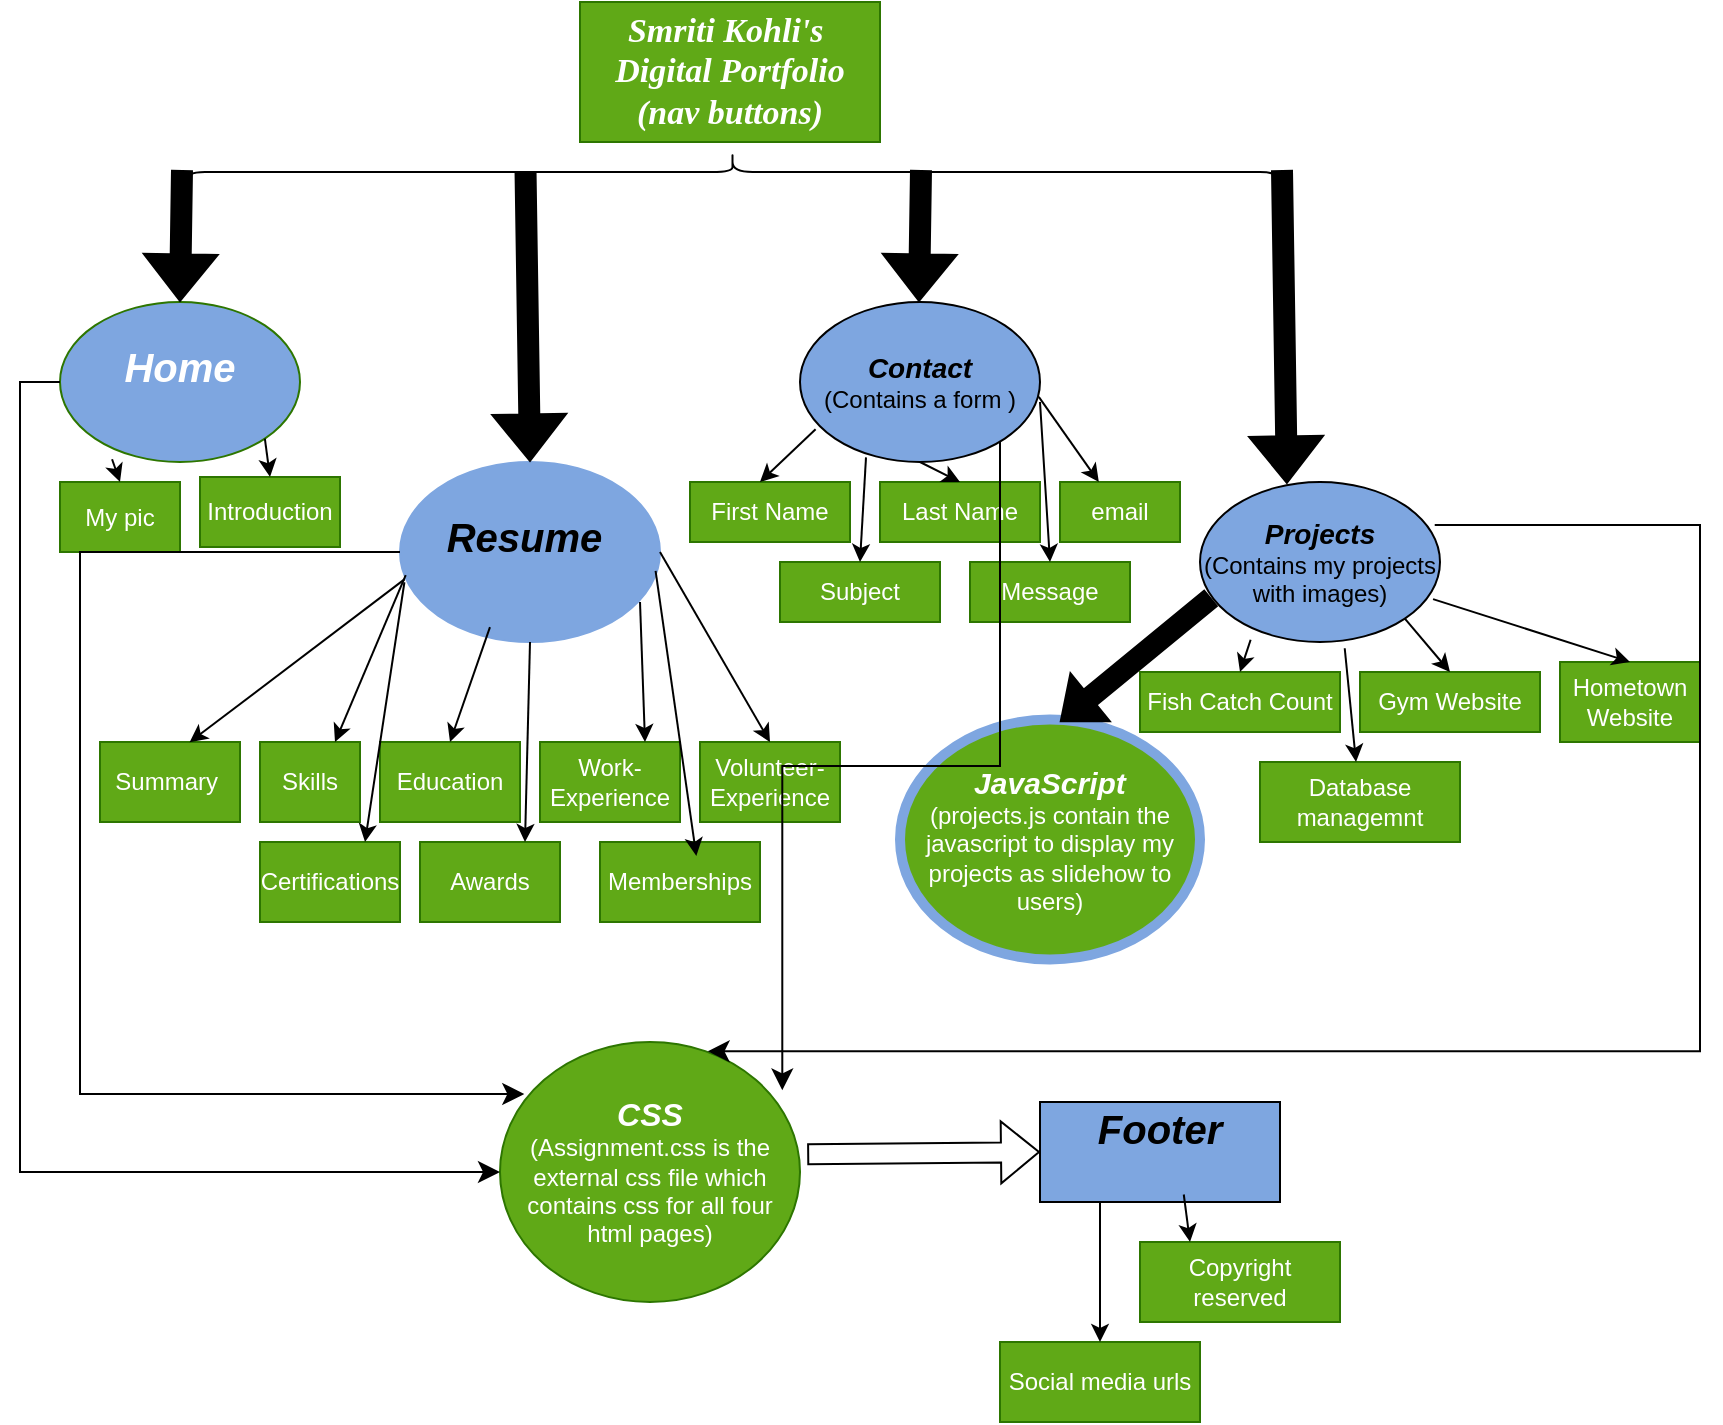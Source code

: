 <mxfile version="24.7.8">
  <diagram name="Page-1" id="RHtkYRniaPK4UWz4UMcr">
    <mxGraphModel dx="1040" dy="712" grid="1" gridSize="10" guides="1" tooltips="1" connect="1" arrows="1" fold="1" page="1" pageScale="1" pageWidth="850" pageHeight="1100" math="0" shadow="0">
      <root>
        <mxCell id="0" />
        <mxCell id="1" parent="0" />
        <mxCell id="9PImS5-fUcPCgKuIllFG-1" value="&lt;b style=&quot;font-size: 17px;&quot;&gt;&lt;i style=&quot;&quot;&gt;&lt;font style=&quot;font-size: 17px;&quot; face=&quot;Times New Roman&quot;&gt;Smriti Kohli&#39;s&amp;nbsp;&lt;/font&gt;&lt;/i&gt;&lt;/b&gt;&lt;div style=&quot;font-size: 17px;&quot;&gt;&lt;b style=&quot;&quot;&gt;&lt;i style=&quot;&quot;&gt;&lt;font style=&quot;font-size: 17px;&quot; face=&quot;nbbwh7O5vWIcj30RTa0P&quot;&gt;Digital Portfolio&lt;/font&gt;&lt;/i&gt;&lt;/b&gt;&lt;/div&gt;&lt;div style=&quot;font-size: 17px;&quot;&gt;&lt;b style=&quot;&quot;&gt;&lt;i style=&quot;&quot;&gt;&lt;font style=&quot;font-size: 17px;&quot; face=&quot;nbbwh7O5vWIcj30RTa0P&quot;&gt;(nav buttons)&lt;/font&gt;&lt;/i&gt;&lt;/b&gt;&lt;/div&gt;" style="rounded=0;whiteSpace=wrap;html=1;fillColor=#60a917;fontColor=#ffffff;strokeColor=#2D7600;" vertex="1" parent="1">
          <mxGeometry x="290" y="10" width="150" height="70" as="geometry" />
        </mxCell>
        <mxCell id="9PImS5-fUcPCgKuIllFG-2" value="&lt;font style=&quot;font-size: 20px;&quot;&gt;&lt;i style=&quot;&quot;&gt;&lt;b style=&quot;&quot;&gt;Footer&lt;/b&gt;&lt;/i&gt;&lt;/font&gt;&lt;div style=&quot;font-size: 20px;&quot;&gt;&lt;br&gt;&lt;/div&gt;" style="rounded=0;whiteSpace=wrap;html=1;fillColor=#7EA6E0;" vertex="1" parent="1">
          <mxGeometry x="520" y="560" width="120" height="50" as="geometry" />
        </mxCell>
        <mxCell id="9PImS5-fUcPCgKuIllFG-3" value="&lt;b&gt;&lt;i&gt;&lt;font style=&quot;font-size: 20px;&quot;&gt;Home&lt;/font&gt;&lt;/i&gt;&lt;/b&gt;&lt;div&gt;&lt;br&gt;&lt;/div&gt;" style="ellipse;whiteSpace=wrap;html=1;fillColor=#7EA6E0;fontColor=#ffffff;strokeColor=#2D7600;" vertex="1" parent="1">
          <mxGeometry x="30" y="160" width="120" height="80" as="geometry" />
        </mxCell>
        <mxCell id="9PImS5-fUcPCgKuIllFG-4" value="&lt;b&gt;&lt;i&gt;&lt;font style=&quot;font-size: 20px;&quot;&gt;Resume&amp;nbsp;&lt;/font&gt;&lt;/i&gt;&lt;/b&gt;&lt;div&gt;&lt;br&gt;&lt;/div&gt;" style="ellipse;whiteSpace=wrap;html=1;strokeColor=#7EA6E0;gradientColor=none;fillColor=#7EA6E0;" vertex="1" parent="1">
          <mxGeometry x="200" y="240" width="130" height="90" as="geometry" />
        </mxCell>
        <mxCell id="9PImS5-fUcPCgKuIllFG-5" value="&lt;font style=&quot;font-size: 14px;&quot;&gt;&lt;b&gt;&lt;i&gt;Contact&lt;/i&gt;&lt;/b&gt;&lt;/font&gt;&lt;div&gt;(Contains a form )&lt;/div&gt;" style="ellipse;whiteSpace=wrap;html=1;fillColor=#7EA6E0;" vertex="1" parent="1">
          <mxGeometry x="400" y="160" width="120" height="80" as="geometry" />
        </mxCell>
        <mxCell id="9PImS5-fUcPCgKuIllFG-6" value="&lt;font style=&quot;font-size: 14px;&quot;&gt;&lt;b&gt;&lt;i&gt;Projects&lt;/i&gt;&lt;/b&gt;&lt;/font&gt;&lt;div&gt;(Contains my projects with images)&lt;/div&gt;" style="ellipse;whiteSpace=wrap;html=1;fillColor=#7EA6E0;" vertex="1" parent="1">
          <mxGeometry x="600" y="250" width="120" height="80" as="geometry" />
        </mxCell>
        <mxCell id="9PImS5-fUcPCgKuIllFG-7" value="&lt;font style=&quot;font-size: 16px;&quot;&gt;&lt;b&gt;&lt;i&gt;CSS&lt;/i&gt;&lt;/b&gt;&lt;/font&gt;&lt;div&gt;(Assignment.css is the external css file which contains css for all four html pages)&lt;/div&gt;" style="ellipse;whiteSpace=wrap;html=1;fillColor=#60a917;fontColor=#ffffff;strokeColor=#2D7600;" vertex="1" parent="1">
          <mxGeometry x="250" y="530" width="150" height="130" as="geometry" />
        </mxCell>
        <mxCell id="9PImS5-fUcPCgKuIllFG-8" value="&lt;font style=&quot;font-size: 15px;&quot;&gt;&lt;b&gt;&lt;i&gt;JavaScript&lt;/i&gt;&lt;/b&gt;&lt;/font&gt;&lt;div&gt;(projects.js contain the javascript to display my projects as slidehow to users)&lt;/div&gt;" style="ellipse;whiteSpace=wrap;html=1;fillColor=#60a917;fontColor=#ffffff;strokeColor=#7EA6E0;strokeWidth=5;" vertex="1" parent="1">
          <mxGeometry x="450" y="368.75" width="150" height="120" as="geometry" />
        </mxCell>
        <mxCell id="9PImS5-fUcPCgKuIllFG-10" value="" style="shape=curlyBracket;whiteSpace=wrap;html=1;rounded=1;labelPosition=left;verticalLabelPosition=middle;align=right;verticalAlign=middle;rotation=90;size=0.5;" vertex="1" parent="1">
          <mxGeometry x="356.25" y="-178.75" width="20" height="547.5" as="geometry" />
        </mxCell>
        <mxCell id="9PImS5-fUcPCgKuIllFG-13" value="" style="shape=flexArrow;endArrow=classic;html=1;rounded=0;endWidth=26;endSize=7.44;entryX=0.5;entryY=0;entryDx=0;entryDy=0;exitX=0.51;exitY=0.689;exitDx=0;exitDy=0;exitPerimeter=0;fillColor=#000000;" edge="1" parent="1" source="9PImS5-fUcPCgKuIllFG-10" target="9PImS5-fUcPCgKuIllFG-4">
          <mxGeometry width="50" height="50" relative="1" as="geometry">
            <mxPoint x="290" y="110" as="sourcePoint" />
            <mxPoint x="350" y="100" as="targetPoint" />
          </mxGeometry>
        </mxCell>
        <mxCell id="9PImS5-fUcPCgKuIllFG-14" value="" style="shape=flexArrow;endArrow=classic;html=1;rounded=0;endWidth=26;endSize=7.44;entryX=0.5;entryY=0;entryDx=0;entryDy=0;exitX=0.467;exitY=0.679;exitDx=0;exitDy=0;exitPerimeter=0;fillColor=#000000;" edge="1" parent="1">
          <mxGeometry width="50" height="50" relative="1" as="geometry">
            <mxPoint x="91" y="94" as="sourcePoint" />
            <mxPoint x="90" y="160" as="targetPoint" />
          </mxGeometry>
        </mxCell>
        <mxCell id="9PImS5-fUcPCgKuIllFG-15" value="" style="shape=flexArrow;endArrow=classic;html=1;rounded=0;endWidth=26;endSize=7.44;entryX=0.5;entryY=0;entryDx=0;entryDy=0;exitX=0.467;exitY=0.679;exitDx=0;exitDy=0;exitPerimeter=0;fillColor=#000000;" edge="1" parent="1">
          <mxGeometry width="50" height="50" relative="1" as="geometry">
            <mxPoint x="460.5" y="94" as="sourcePoint" />
            <mxPoint x="459.5" y="160" as="targetPoint" />
          </mxGeometry>
        </mxCell>
        <mxCell id="9PImS5-fUcPCgKuIllFG-17" value="" style="shape=flexArrow;endArrow=classic;html=1;rounded=0;endWidth=26;endSize=7.44;entryX=0.362;entryY=0.012;entryDx=0;entryDy=0;exitX=0.467;exitY=0.679;exitDx=0;exitDy=0;exitPerimeter=0;fillColor=#000000;entryPerimeter=0;" edge="1" parent="1" target="9PImS5-fUcPCgKuIllFG-6">
          <mxGeometry width="50" height="50" relative="1" as="geometry">
            <mxPoint x="641" y="94" as="sourcePoint" />
            <mxPoint x="640" y="160" as="targetPoint" />
          </mxGeometry>
        </mxCell>
        <mxCell id="9PImS5-fUcPCgKuIllFG-26" style="edgeStyle=orthogonalEdgeStyle;rounded=0;orthogonalLoop=1;jettySize=auto;html=1;exitX=0.5;exitY=1;exitDx=0;exitDy=0;" edge="1" parent="1" source="9PImS5-fUcPCgKuIllFG-2" target="9PImS5-fUcPCgKuIllFG-2">
          <mxGeometry relative="1" as="geometry" />
        </mxCell>
        <mxCell id="9PImS5-fUcPCgKuIllFG-32" value="Introduction" style="rounded=0;whiteSpace=wrap;html=1;fillColor=#60a917;fontColor=#ffffff;strokeColor=#2D7600;" vertex="1" parent="1">
          <mxGeometry x="100" y="247.5" width="70" height="35" as="geometry" />
        </mxCell>
        <mxCell id="9PImS5-fUcPCgKuIllFG-33" value="My pic" style="rounded=0;whiteSpace=wrap;html=1;fillColor=#60a917;fontColor=#ffffff;strokeColor=#2D7600;" vertex="1" parent="1">
          <mxGeometry x="30" y="250" width="60" height="35" as="geometry" />
        </mxCell>
        <mxCell id="9PImS5-fUcPCgKuIllFG-34" value="Summary&amp;nbsp;" style="rounded=0;whiteSpace=wrap;html=1;fillColor=#60a917;fontColor=#ffffff;strokeColor=#2D7600;" vertex="1" parent="1">
          <mxGeometry x="50" y="380" width="70" height="40" as="geometry" />
        </mxCell>
        <mxCell id="9PImS5-fUcPCgKuIllFG-35" value="Skills" style="rounded=0;whiteSpace=wrap;html=1;fillColor=#60a917;fontColor=#ffffff;strokeColor=#2D7600;" vertex="1" parent="1">
          <mxGeometry x="130" y="380" width="50" height="40" as="geometry" />
        </mxCell>
        <mxCell id="9PImS5-fUcPCgKuIllFG-36" value="Work-Experience&lt;span style=&quot;color: rgba(0, 0, 0, 0); font-family: monospace; font-size: 0px; text-align: start; text-wrap: nowrap;&quot;&gt;%3CmxGraphModel%3E%3Croot%3E%3CmxCell%20id%3D%220%22%2F%3E%3CmxCell%20id%3D%221%22%20parent%3D%220%22%2F%3E%3CmxCell%20id%3D%222%22%20value%3D%22Summary%26amp%3Bnbsp%3B%22%20style%3D%22rounded%3D0%3BwhiteSpace%3Dwrap%3Bhtml%3D1%3B%22%20vertex%3D%221%22%20parent%3D%221%22%3E%3CmxGeometry%20x%3D%2250%22%20y%3D%22380%22%20width%3D%2270%22%20height%3D%2240%22%20as%3D%22geometry%22%2F%3E%3C%2FmxCell%3E%3C%2Froot%3E%3C%2FmxGraphModel%3E&lt;/span&gt;" style="rounded=0;whiteSpace=wrap;html=1;fillColor=#60a917;fontColor=#ffffff;strokeColor=#2D7600;" vertex="1" parent="1">
          <mxGeometry x="270" y="380" width="70" height="40" as="geometry" />
        </mxCell>
        <mxCell id="9PImS5-fUcPCgKuIllFG-37" value="Volunteer-Experience" style="rounded=0;whiteSpace=wrap;html=1;fillColor=#60a917;fontColor=#ffffff;strokeColor=#2D7600;" vertex="1" parent="1">
          <mxGeometry x="350" y="380" width="70" height="40" as="geometry" />
        </mxCell>
        <mxCell id="9PImS5-fUcPCgKuIllFG-38" value="Education" style="rounded=0;whiteSpace=wrap;html=1;fillColor=#60a917;fontColor=#ffffff;strokeColor=#2D7600;" vertex="1" parent="1">
          <mxGeometry x="190" y="380" width="70" height="40" as="geometry" />
        </mxCell>
        <mxCell id="9PImS5-fUcPCgKuIllFG-40" value="Awards" style="rounded=0;whiteSpace=wrap;html=1;fillColor=#60a917;fontColor=#ffffff;strokeColor=#2D7600;" vertex="1" parent="1">
          <mxGeometry x="210" y="430" width="70" height="40" as="geometry" />
        </mxCell>
        <mxCell id="9PImS5-fUcPCgKuIllFG-43" value="Certifications" style="rounded=0;whiteSpace=wrap;html=1;fillColor=#60a917;fontColor=#ffffff;strokeColor=#2D7600;" vertex="1" parent="1">
          <mxGeometry x="130" y="430" width="70" height="40" as="geometry" />
        </mxCell>
        <mxCell id="9PImS5-fUcPCgKuIllFG-44" value="Memberships" style="rounded=0;whiteSpace=wrap;html=1;fillColor=#60a917;fontColor=#ffffff;strokeColor=#2D7600;" vertex="1" parent="1">
          <mxGeometry x="300" y="430" width="80" height="40" as="geometry" />
        </mxCell>
        <mxCell id="9PImS5-fUcPCgKuIllFG-45" value="" style="endArrow=classic;html=1;rounded=0;entryX=0.5;entryY=0;entryDx=0;entryDy=0;exitX=1;exitY=0.5;exitDx=0;exitDy=0;" edge="1" parent="1" source="9PImS5-fUcPCgKuIllFG-4" target="9PImS5-fUcPCgKuIllFG-37">
          <mxGeometry width="50" height="50" relative="1" as="geometry">
            <mxPoint x="320" y="310" as="sourcePoint" />
            <mxPoint x="370" y="260" as="targetPoint" />
          </mxGeometry>
        </mxCell>
        <mxCell id="9PImS5-fUcPCgKuIllFG-46" value="" style="endArrow=classic;html=1;rounded=0;entryX=0.75;entryY=0;entryDx=0;entryDy=0;" edge="1" parent="1" target="9PImS5-fUcPCgKuIllFG-36">
          <mxGeometry width="50" height="50" relative="1" as="geometry">
            <mxPoint x="320" y="310" as="sourcePoint" />
            <mxPoint x="370" y="260" as="targetPoint" />
          </mxGeometry>
        </mxCell>
        <mxCell id="9PImS5-fUcPCgKuIllFG-47" value="" style="endArrow=classic;html=1;rounded=0;entryX=0.602;entryY=0.174;entryDx=0;entryDy=0;entryPerimeter=0;exitX=0.983;exitY=0.605;exitDx=0;exitDy=0;exitPerimeter=0;" edge="1" parent="1" source="9PImS5-fUcPCgKuIllFG-4" target="9PImS5-fUcPCgKuIllFG-44">
          <mxGeometry width="50" height="50" relative="1" as="geometry">
            <mxPoint x="320" y="310" as="sourcePoint" />
            <mxPoint x="370" y="260" as="targetPoint" />
          </mxGeometry>
        </mxCell>
        <mxCell id="9PImS5-fUcPCgKuIllFG-48" value="" style="endArrow=classic;html=1;rounded=0;entryX=0.75;entryY=0;entryDx=0;entryDy=0;exitX=0.5;exitY=1;exitDx=0;exitDy=0;" edge="1" parent="1" source="9PImS5-fUcPCgKuIllFG-4" target="9PImS5-fUcPCgKuIllFG-40">
          <mxGeometry width="50" height="50" relative="1" as="geometry">
            <mxPoint x="320" y="310" as="sourcePoint" />
            <mxPoint x="370" y="260" as="targetPoint" />
          </mxGeometry>
        </mxCell>
        <mxCell id="9PImS5-fUcPCgKuIllFG-49" value="" style="endArrow=classic;html=1;rounded=0;entryX=0.5;entryY=0;entryDx=0;entryDy=0;exitX=0.346;exitY=0.917;exitDx=0;exitDy=0;exitPerimeter=0;" edge="1" parent="1" source="9PImS5-fUcPCgKuIllFG-4" target="9PImS5-fUcPCgKuIllFG-38">
          <mxGeometry width="50" height="50" relative="1" as="geometry">
            <mxPoint x="320" y="310" as="sourcePoint" />
            <mxPoint x="370" y="260" as="targetPoint" />
          </mxGeometry>
        </mxCell>
        <mxCell id="9PImS5-fUcPCgKuIllFG-50" value="" style="endArrow=classic;html=1;rounded=0;exitX=0.017;exitY=0.668;exitDx=0;exitDy=0;entryX=0.75;entryY=0;entryDx=0;entryDy=0;exitPerimeter=0;" edge="1" parent="1" source="9PImS5-fUcPCgKuIllFG-4" target="9PImS5-fUcPCgKuIllFG-43">
          <mxGeometry width="50" height="50" relative="1" as="geometry">
            <mxPoint x="320" y="310" as="sourcePoint" />
            <mxPoint x="370" y="260" as="targetPoint" />
          </mxGeometry>
        </mxCell>
        <mxCell id="9PImS5-fUcPCgKuIllFG-51" value="" style="endArrow=classic;html=1;rounded=0;exitX=0.022;exitY=0.629;exitDx=0;exitDy=0;exitPerimeter=0;entryX=0.75;entryY=0;entryDx=0;entryDy=0;" edge="1" parent="1" source="9PImS5-fUcPCgKuIllFG-4" target="9PImS5-fUcPCgKuIllFG-35">
          <mxGeometry width="50" height="50" relative="1" as="geometry">
            <mxPoint x="320" y="310" as="sourcePoint" />
            <mxPoint x="370" y="260" as="targetPoint" />
          </mxGeometry>
        </mxCell>
        <mxCell id="9PImS5-fUcPCgKuIllFG-52" value="" style="endArrow=classic;html=1;rounded=0;exitX=0.017;exitY=0.652;exitDx=0;exitDy=0;exitPerimeter=0;entryX=0.64;entryY=0.003;entryDx=0;entryDy=0;entryPerimeter=0;" edge="1" parent="1" source="9PImS5-fUcPCgKuIllFG-4" target="9PImS5-fUcPCgKuIllFG-34">
          <mxGeometry width="50" height="50" relative="1" as="geometry">
            <mxPoint x="320" y="310" as="sourcePoint" />
            <mxPoint x="370" y="260" as="targetPoint" />
          </mxGeometry>
        </mxCell>
        <mxCell id="9PImS5-fUcPCgKuIllFG-53" value="Last Name" style="rounded=0;whiteSpace=wrap;html=1;fillColor=#60a917;fontColor=#ffffff;strokeColor=#2D7600;" vertex="1" parent="1">
          <mxGeometry x="440" y="250" width="80" height="30" as="geometry" />
        </mxCell>
        <mxCell id="9PImS5-fUcPCgKuIllFG-54" value="First Name" style="rounded=0;whiteSpace=wrap;html=1;fillColor=#60a917;fontColor=#ffffff;strokeColor=#2D7600;" vertex="1" parent="1">
          <mxGeometry x="345" y="250" width="80" height="30" as="geometry" />
        </mxCell>
        <mxCell id="9PImS5-fUcPCgKuIllFG-55" value="email" style="rounded=0;whiteSpace=wrap;html=1;fillColor=#60a917;fontColor=#ffffff;strokeColor=#2D7600;" vertex="1" parent="1">
          <mxGeometry x="530" y="250" width="60" height="30" as="geometry" />
        </mxCell>
        <mxCell id="9PImS5-fUcPCgKuIllFG-56" style="edgeStyle=orthogonalEdgeStyle;rounded=0;orthogonalLoop=1;jettySize=auto;html=1;exitX=0.5;exitY=1;exitDx=0;exitDy=0;" edge="1" parent="1" source="9PImS5-fUcPCgKuIllFG-53" target="9PImS5-fUcPCgKuIllFG-53">
          <mxGeometry relative="1" as="geometry" />
        </mxCell>
        <mxCell id="9PImS5-fUcPCgKuIllFG-57" value="Subject" style="rounded=0;whiteSpace=wrap;html=1;fillColor=#60a917;fontColor=#ffffff;strokeColor=#2D7600;" vertex="1" parent="1">
          <mxGeometry x="390" y="290" width="80" height="30" as="geometry" />
        </mxCell>
        <mxCell id="9PImS5-fUcPCgKuIllFG-58" value="Message" style="rounded=0;whiteSpace=wrap;html=1;fillColor=#60a917;fontColor=#ffffff;strokeColor=#2D7600;" vertex="1" parent="1">
          <mxGeometry x="485" y="290" width="80" height="30" as="geometry" />
        </mxCell>
        <mxCell id="9PImS5-fUcPCgKuIllFG-59" value="" style="endArrow=classic;html=1;rounded=0;exitX=0.065;exitY=0.795;exitDx=0;exitDy=0;exitPerimeter=0;" edge="1" parent="1" source="9PImS5-fUcPCgKuIllFG-5">
          <mxGeometry width="50" height="50" relative="1" as="geometry">
            <mxPoint x="320" y="310" as="sourcePoint" />
            <mxPoint x="380" y="250" as="targetPoint" />
          </mxGeometry>
        </mxCell>
        <mxCell id="9PImS5-fUcPCgKuIllFG-62" value="" style="endArrow=classic;html=1;rounded=0;exitX=0.275;exitY=0.971;exitDx=0;exitDy=0;exitPerimeter=0;entryX=0.5;entryY=0;entryDx=0;entryDy=0;" edge="1" parent="1" source="9PImS5-fUcPCgKuIllFG-5" target="9PImS5-fUcPCgKuIllFG-57">
          <mxGeometry width="50" height="50" relative="1" as="geometry">
            <mxPoint x="320" y="310" as="sourcePoint" />
            <mxPoint x="370" y="260" as="targetPoint" />
          </mxGeometry>
        </mxCell>
        <mxCell id="9PImS5-fUcPCgKuIllFG-63" value="" style="endArrow=classic;html=1;rounded=0;exitX=0.5;exitY=1;exitDx=0;exitDy=0;entryX=0.5;entryY=0;entryDx=0;entryDy=0;" edge="1" parent="1" source="9PImS5-fUcPCgKuIllFG-5" target="9PImS5-fUcPCgKuIllFG-53">
          <mxGeometry width="50" height="50" relative="1" as="geometry">
            <mxPoint x="320" y="310" as="sourcePoint" />
            <mxPoint x="370" y="260" as="targetPoint" />
          </mxGeometry>
        </mxCell>
        <mxCell id="9PImS5-fUcPCgKuIllFG-64" value="" style="endArrow=classic;html=1;rounded=0;entryX=0.5;entryY=0;entryDx=0;entryDy=0;" edge="1" parent="1" target="9PImS5-fUcPCgKuIllFG-58">
          <mxGeometry width="50" height="50" relative="1" as="geometry">
            <mxPoint x="520" y="210" as="sourcePoint" />
            <mxPoint x="370" y="260" as="targetPoint" />
          </mxGeometry>
        </mxCell>
        <mxCell id="9PImS5-fUcPCgKuIllFG-65" value="" style="endArrow=classic;html=1;rounded=0;exitX=0.995;exitY=0.593;exitDx=0;exitDy=0;exitPerimeter=0;" edge="1" parent="1" source="9PImS5-fUcPCgKuIllFG-5" target="9PImS5-fUcPCgKuIllFG-55">
          <mxGeometry width="50" height="50" relative="1" as="geometry">
            <mxPoint x="320" y="310" as="sourcePoint" />
            <mxPoint x="370" y="260" as="targetPoint" />
          </mxGeometry>
        </mxCell>
        <mxCell id="9PImS5-fUcPCgKuIllFG-66" value="" style="shape=flexArrow;endArrow=classic;html=1;rounded=0;exitX=0.047;exitY=0.723;exitDx=0;exitDy=0;exitPerimeter=0;fillColor=#000000;" edge="1" parent="1" source="9PImS5-fUcPCgKuIllFG-6">
          <mxGeometry width="50" height="50" relative="1" as="geometry">
            <mxPoint x="460" y="520" as="sourcePoint" />
            <mxPoint x="530" y="370" as="targetPoint" />
          </mxGeometry>
        </mxCell>
        <mxCell id="9PImS5-fUcPCgKuIllFG-67" value="Gym Website" style="rounded=0;whiteSpace=wrap;html=1;fillColor=#60a917;fontColor=#ffffff;strokeColor=#2D7600;" vertex="1" parent="1">
          <mxGeometry x="680" y="345" width="90" height="30" as="geometry" />
        </mxCell>
        <mxCell id="9PImS5-fUcPCgKuIllFG-68" value="Fish Catch Count" style="rounded=0;whiteSpace=wrap;html=1;fillColor=#60a917;fontColor=#ffffff;strokeColor=#2D7600;" vertex="1" parent="1">
          <mxGeometry x="570" y="345" width="100" height="30" as="geometry" />
        </mxCell>
        <mxCell id="9PImS5-fUcPCgKuIllFG-69" value="Hometown Website" style="rounded=0;whiteSpace=wrap;html=1;fillColor=#60a917;fontColor=#ffffff;strokeColor=#2D7600;" vertex="1" parent="1">
          <mxGeometry x="780" y="340" width="70" height="40" as="geometry" />
        </mxCell>
        <mxCell id="9PImS5-fUcPCgKuIllFG-70" value="Database managemnt" style="rounded=0;whiteSpace=wrap;html=1;fillColor=#60a917;fontColor=#ffffff;strokeColor=#2D7600;" vertex="1" parent="1">
          <mxGeometry x="630" y="390" width="100" height="40" as="geometry" />
        </mxCell>
        <mxCell id="9PImS5-fUcPCgKuIllFG-71" value="" style="endArrow=classic;html=1;rounded=0;exitX=0.211;exitY=0.986;exitDx=0;exitDy=0;exitPerimeter=0;entryX=0.5;entryY=0;entryDx=0;entryDy=0;" edge="1" parent="1" source="9PImS5-fUcPCgKuIllFG-6" target="9PImS5-fUcPCgKuIllFG-68">
          <mxGeometry width="50" height="50" relative="1" as="geometry">
            <mxPoint x="460" y="480" as="sourcePoint" />
            <mxPoint x="510" y="430" as="targetPoint" />
          </mxGeometry>
        </mxCell>
        <mxCell id="9PImS5-fUcPCgKuIllFG-72" value="" style="endArrow=classic;html=1;rounded=0;exitX=0.603;exitY=1.039;exitDx=0;exitDy=0;exitPerimeter=0;" edge="1" parent="1" source="9PImS5-fUcPCgKuIllFG-6" target="9PImS5-fUcPCgKuIllFG-70">
          <mxGeometry width="50" height="50" relative="1" as="geometry">
            <mxPoint x="460" y="480" as="sourcePoint" />
            <mxPoint x="510" y="430" as="targetPoint" />
          </mxGeometry>
        </mxCell>
        <mxCell id="9PImS5-fUcPCgKuIllFG-73" value="" style="endArrow=classic;html=1;rounded=0;exitX=1;exitY=1;exitDx=0;exitDy=0;entryX=0.5;entryY=0;entryDx=0;entryDy=0;" edge="1" parent="1" source="9PImS5-fUcPCgKuIllFG-6" target="9PImS5-fUcPCgKuIllFG-67">
          <mxGeometry width="50" height="50" relative="1" as="geometry">
            <mxPoint x="460" y="480" as="sourcePoint" />
            <mxPoint x="510" y="430" as="targetPoint" />
          </mxGeometry>
        </mxCell>
        <mxCell id="9PImS5-fUcPCgKuIllFG-74" value="" style="endArrow=classic;html=1;rounded=0;exitX=0.971;exitY=0.732;exitDx=0;exitDy=0;exitPerimeter=0;entryX=0.5;entryY=0;entryDx=0;entryDy=0;" edge="1" parent="1" source="9PImS5-fUcPCgKuIllFG-6" target="9PImS5-fUcPCgKuIllFG-69">
          <mxGeometry width="50" height="50" relative="1" as="geometry">
            <mxPoint x="460" y="480" as="sourcePoint" />
            <mxPoint x="510" y="430" as="targetPoint" />
          </mxGeometry>
        </mxCell>
        <mxCell id="9PImS5-fUcPCgKuIllFG-75" value="Social media urls" style="rounded=0;whiteSpace=wrap;html=1;fillColor=#60a917;fontColor=#ffffff;strokeColor=#2D7600;" vertex="1" parent="1">
          <mxGeometry x="500" y="680" width="100" height="40" as="geometry" />
        </mxCell>
        <mxCell id="9PImS5-fUcPCgKuIllFG-76" value="Copyright reserved" style="rounded=0;whiteSpace=wrap;html=1;fillColor=#60a917;fontColor=#ffffff;strokeColor=#2D7600;" vertex="1" parent="1">
          <mxGeometry x="570" y="630" width="100" height="40" as="geometry" />
        </mxCell>
        <mxCell id="9PImS5-fUcPCgKuIllFG-77" value="" style="endArrow=classic;html=1;rounded=0;exitX=0.25;exitY=1;exitDx=0;exitDy=0;entryX=0.5;entryY=0;entryDx=0;entryDy=0;" edge="1" parent="1" source="9PImS5-fUcPCgKuIllFG-2" target="9PImS5-fUcPCgKuIllFG-75">
          <mxGeometry width="50" height="50" relative="1" as="geometry">
            <mxPoint x="420" y="430" as="sourcePoint" />
            <mxPoint x="470" y="380" as="targetPoint" />
          </mxGeometry>
        </mxCell>
        <mxCell id="9PImS5-fUcPCgKuIllFG-78" value="" style="endArrow=classic;html=1;rounded=0;exitX=0.599;exitY=0.925;exitDx=0;exitDy=0;entryX=0.25;entryY=0;entryDx=0;entryDy=0;exitPerimeter=0;" edge="1" parent="1" source="9PImS5-fUcPCgKuIllFG-2" target="9PImS5-fUcPCgKuIllFG-76">
          <mxGeometry width="50" height="50" relative="1" as="geometry">
            <mxPoint x="550" y="610" as="sourcePoint" />
            <mxPoint x="525" y="630" as="targetPoint" />
            <Array as="points" />
          </mxGeometry>
        </mxCell>
        <mxCell id="9PImS5-fUcPCgKuIllFG-79" value="" style="edgeStyle=elbowEdgeStyle;elbow=horizontal;endArrow=classic;html=1;curved=0;rounded=0;endSize=8;startSize=8;exitX=0;exitY=0.5;exitDx=0;exitDy=0;entryX=0;entryY=0.5;entryDx=0;entryDy=0;" edge="1" parent="1" source="9PImS5-fUcPCgKuIllFG-3" target="9PImS5-fUcPCgKuIllFG-7">
          <mxGeometry width="50" height="50" relative="1" as="geometry">
            <mxPoint x="80" y="590" as="sourcePoint" />
            <mxPoint x="100" y="550" as="targetPoint" />
            <Array as="points">
              <mxPoint x="10" y="550" />
            </Array>
          </mxGeometry>
        </mxCell>
        <mxCell id="9PImS5-fUcPCgKuIllFG-80" value="" style="endArrow=classic;html=1;rounded=0;exitX=0.217;exitY=0.983;exitDx=0;exitDy=0;exitPerimeter=0;entryX=0.5;entryY=0;entryDx=0;entryDy=0;" edge="1" parent="1" source="9PImS5-fUcPCgKuIllFG-3" target="9PImS5-fUcPCgKuIllFG-33">
          <mxGeometry width="50" height="50" relative="1" as="geometry">
            <mxPoint x="380" y="390" as="sourcePoint" />
            <mxPoint x="410" y="370" as="targetPoint" />
          </mxGeometry>
        </mxCell>
        <mxCell id="9PImS5-fUcPCgKuIllFG-81" value="" style="endArrow=classic;html=1;rounded=0;exitX=1;exitY=1;exitDx=0;exitDy=0;entryX=0.5;entryY=0;entryDx=0;entryDy=0;" edge="1" parent="1" source="9PImS5-fUcPCgKuIllFG-3" target="9PImS5-fUcPCgKuIllFG-32">
          <mxGeometry width="50" height="50" relative="1" as="geometry">
            <mxPoint x="360" y="420" as="sourcePoint" />
            <mxPoint x="410" y="370" as="targetPoint" />
          </mxGeometry>
        </mxCell>
        <mxCell id="9PImS5-fUcPCgKuIllFG-82" value="" style="edgeStyle=elbowEdgeStyle;elbow=horizontal;endArrow=classic;html=1;curved=0;rounded=0;endSize=8;startSize=8;exitX=0;exitY=0.5;exitDx=0;exitDy=0;entryX=0.081;entryY=0.2;entryDx=0;entryDy=0;entryPerimeter=0;" edge="1" parent="1" source="9PImS5-fUcPCgKuIllFG-4" target="9PImS5-fUcPCgKuIllFG-7">
          <mxGeometry width="50" height="50" relative="1" as="geometry">
            <mxPoint x="20" y="560" as="sourcePoint" />
            <mxPoint x="70" y="510" as="targetPoint" />
            <Array as="points">
              <mxPoint x="40" y="400" />
            </Array>
          </mxGeometry>
        </mxCell>
        <mxCell id="9PImS5-fUcPCgKuIllFG-83" value="" style="edgeStyle=elbowEdgeStyle;elbow=horizontal;endArrow=classic;html=1;curved=0;rounded=0;endSize=8;startSize=8;exitX=0.978;exitY=0.269;exitDx=0;exitDy=0;exitPerimeter=0;entryX=0.692;entryY=0.036;entryDx=0;entryDy=0;entryPerimeter=0;" edge="1" parent="1" source="9PImS5-fUcPCgKuIllFG-6" target="9PImS5-fUcPCgKuIllFG-7">
          <mxGeometry width="50" height="50" relative="1" as="geometry">
            <mxPoint x="850" y="520" as="sourcePoint" />
            <mxPoint x="900" y="470" as="targetPoint" />
            <Array as="points">
              <mxPoint x="850" y="380" />
              <mxPoint x="880" y="380" />
            </Array>
          </mxGeometry>
        </mxCell>
        <mxCell id="9PImS5-fUcPCgKuIllFG-86" value="" style="edgeStyle=elbowEdgeStyle;elbow=vertical;endArrow=classic;html=1;curved=0;rounded=0;endSize=8;startSize=8;entryX=0.941;entryY=0.186;entryDx=0;entryDy=0;entryPerimeter=0;" edge="1" parent="1" target="9PImS5-fUcPCgKuIllFG-7">
          <mxGeometry width="50" height="50" relative="1" as="geometry">
            <mxPoint x="500" y="230" as="sourcePoint" />
            <mxPoint x="1237.111" y="110" as="targetPoint" />
            <Array as="points" />
          </mxGeometry>
        </mxCell>
        <mxCell id="9PImS5-fUcPCgKuIllFG-89" value="" style="shape=flexArrow;endArrow=classic;html=1;rounded=0;exitX=1.024;exitY=0.432;exitDx=0;exitDy=0;entryX=0;entryY=0.5;entryDx=0;entryDy=0;exitPerimeter=0;fillColor=default;" edge="1" parent="1" source="9PImS5-fUcPCgKuIllFG-7" target="9PImS5-fUcPCgKuIllFG-2">
          <mxGeometry width="50" height="50" relative="1" as="geometry">
            <mxPoint x="350" y="390" as="sourcePoint" />
            <mxPoint x="400" y="340" as="targetPoint" />
          </mxGeometry>
        </mxCell>
      </root>
    </mxGraphModel>
  </diagram>
</mxfile>
